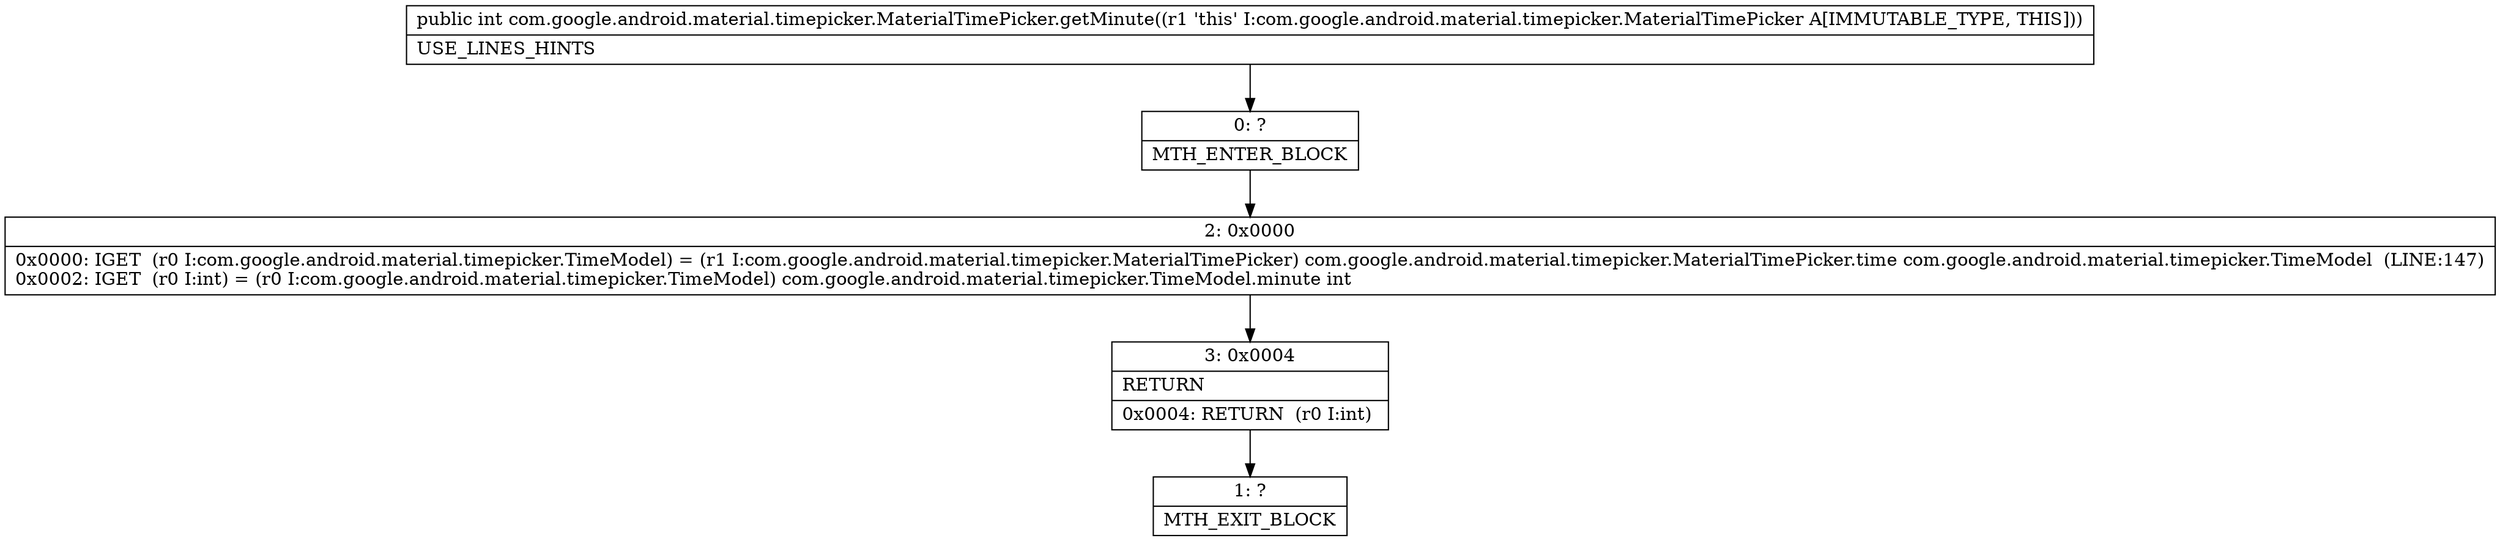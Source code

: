 digraph "CFG forcom.google.android.material.timepicker.MaterialTimePicker.getMinute()I" {
Node_0 [shape=record,label="{0\:\ ?|MTH_ENTER_BLOCK\l}"];
Node_2 [shape=record,label="{2\:\ 0x0000|0x0000: IGET  (r0 I:com.google.android.material.timepicker.TimeModel) = (r1 I:com.google.android.material.timepicker.MaterialTimePicker) com.google.android.material.timepicker.MaterialTimePicker.time com.google.android.material.timepicker.TimeModel  (LINE:147)\l0x0002: IGET  (r0 I:int) = (r0 I:com.google.android.material.timepicker.TimeModel) com.google.android.material.timepicker.TimeModel.minute int \l}"];
Node_3 [shape=record,label="{3\:\ 0x0004|RETURN\l|0x0004: RETURN  (r0 I:int) \l}"];
Node_1 [shape=record,label="{1\:\ ?|MTH_EXIT_BLOCK\l}"];
MethodNode[shape=record,label="{public int com.google.android.material.timepicker.MaterialTimePicker.getMinute((r1 'this' I:com.google.android.material.timepicker.MaterialTimePicker A[IMMUTABLE_TYPE, THIS]))  | USE_LINES_HINTS\l}"];
MethodNode -> Node_0;Node_0 -> Node_2;
Node_2 -> Node_3;
Node_3 -> Node_1;
}

